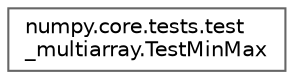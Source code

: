 digraph "Graphical Class Hierarchy"
{
 // LATEX_PDF_SIZE
  bgcolor="transparent";
  edge [fontname=Helvetica,fontsize=10,labelfontname=Helvetica,labelfontsize=10];
  node [fontname=Helvetica,fontsize=10,shape=box,height=0.2,width=0.4];
  rankdir="LR";
  Node0 [id="Node000000",label="numpy.core.tests.test\l_multiarray.TestMinMax",height=0.2,width=0.4,color="grey40", fillcolor="white", style="filled",URL="$d4/dc2/classnumpy_1_1core_1_1tests_1_1test__multiarray_1_1TestMinMax.html",tooltip=" "];
}
